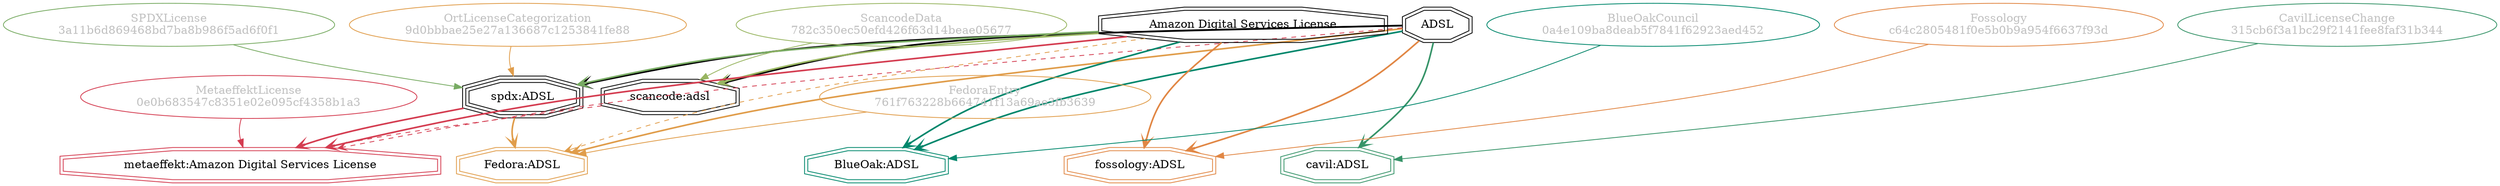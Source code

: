 strict digraph {
    node [shape=box];
    graph [splines=curved];
    26 [label="SPDXLicense\n3a11b6d869468bd7ba8b986f5ad6f0f1"
       ,fontcolor=gray
       ,color="#78ab63"
       ,fillcolor="beige;1"
       ,shape=ellipse];
    27 [label="spdx:ADSL"
       ,shape=tripleoctagon];
    28 [label=ADSL
       ,shape=doubleoctagon];
    29 [label="Amazon Digital Services License"
       ,shape=doubleoctagon];
    5289 [label="FedoraEntry\n761f763228b664741f13a69ae3fb3639"
         ,fontcolor=gray
         ,color="#e09d4b"
         ,fillcolor="beige;1"
         ,shape=ellipse];
    5290 [label="Fedora:ADSL"
         ,color="#e09d4b"
         ,shape=doubleoctagon];
    8142 [label="BlueOakCouncil\n0a4e109ba8deab5f7841f62923aed452"
         ,fontcolor=gray
         ,color="#00876c"
         ,fillcolor="beige;1"
         ,shape=ellipse];
    8143 [label="BlueOak:ADSL"
         ,color="#00876c"
         ,shape=doubleoctagon];
    10847 [label="ScancodeData\n782c350ec50efd426f63d14beae05677"
          ,fontcolor=gray
          ,color="#98b561"
          ,fillcolor="beige;1"
          ,shape=ellipse];
    10848 [label="scancode:adsl"
          ,shape=doubleoctagon];
    27195 [label="Fossology\nc64c2805481f0e5b0b9a954f6637f93d"
          ,fontcolor=gray
          ,color="#e18745"
          ,fillcolor="beige;1"
          ,shape=ellipse];
    27196 [label="fossology:ADSL"
          ,color="#e18745"
          ,shape=doubleoctagon];
    27976 [label="OrtLicenseCategorization\n9d0bbbae25e27a136687c1253841fe88"
          ,fontcolor=gray
          ,color="#e09d4b"
          ,fillcolor="beige;1"
          ,shape=ellipse];
    35828 [label="CavilLicenseChange\n315cb6f3a1bc29f2141fee8faf31b344"
          ,fontcolor=gray
          ,color="#379469"
          ,fillcolor="beige;1"
          ,shape=ellipse];
    35829 [label="cavil:ADSL"
          ,color="#379469"
          ,shape=doubleoctagon];
    38295 [label="MetaeffektLicense\n0e0b683547c8351e02e095cf4358b1a3"
          ,fontcolor=gray
          ,color="#d43d51"
          ,fillcolor="beige;1"
          ,shape=ellipse];
    38296 [label="metaeffekt:Amazon Digital Services License"
          ,color="#d43d51"
          ,shape=doubleoctagon];
    26 -> 27 [weight=0.5
             ,color="#78ab63"];
    27 -> 5290 [style=bold
               ,arrowhead=vee
               ,weight=0.7
               ,color="#e09d4b"];
    27 -> 38296 [style=bold
                ,arrowhead=vee
                ,weight=0.7
                ,color="#d43d51"];
    28 -> 27 [style=bold
             ,arrowhead=vee
             ,weight=0.7];
    28 -> 5290 [style=bold
               ,arrowhead=vee
               ,weight=0.7
               ,color="#e09d4b"];
    28 -> 5290 [style=bold
               ,arrowhead=vee
               ,weight=0.7
               ,color="#e09d4b"];
    28 -> 8143 [style=bold
               ,arrowhead=vee
               ,weight=0.7
               ,color="#00876c"];
    28 -> 10848 [style=bold
                ,arrowhead=vee
                ,weight=0.7];
    28 -> 27196 [style=bold
                ,arrowhead=vee
                ,weight=0.7
                ,color="#e18745"];
    28 -> 35829 [style=bold
                ,arrowhead=vee
                ,weight=0.7
                ,color="#379469"];
    28 -> 35829 [style=bold
                ,arrowhead=vee
                ,weight=0.7
                ,color="#379469"];
    28 -> 38296 [style=dashed
                ,arrowhead=vee
                ,weight=0.5
                ,color="#d43d51"];
    29 -> 27 [style=bold
             ,arrowhead=vee
             ,weight=0.7
             ,color="#78ab63"];
    29 -> 5290 [style=dashed
               ,arrowhead=vee
               ,weight=0.5
               ,color="#e09d4b"];
    29 -> 8143 [style=bold
               ,arrowhead=vee
               ,weight=0.7
               ,color="#00876c"];
    29 -> 10848 [style=bold
                ,arrowhead=vee
                ,weight=0.7
                ,color="#98b561"];
    29 -> 27196 [style=bold
                ,arrowhead=vee
                ,weight=0.7
                ,color="#e18745"];
    29 -> 38296 [style=bold
                ,arrowhead=vee
                ,weight=0.7
                ,color="#d43d51"];
    29 -> 38296 [style=bold
                ,arrowhead=vee
                ,weight=0.7
                ,color="#d43d51"];
    5289 -> 5290 [weight=0.5
                 ,color="#e09d4b"];
    8142 -> 8143 [weight=0.5
                 ,color="#00876c"];
    10847 -> 10848 [weight=0.5
                   ,color="#98b561"];
    10848 -> 38296 [style=dashed
                   ,arrowhead=vee
                   ,weight=0.5
                   ,color="#d43d51"];
    27195 -> 27196 [weight=0.5
                   ,color="#e18745"];
    27976 -> 27 [weight=0.5
                ,color="#e09d4b"];
    35828 -> 35829 [weight=0.5
                   ,color="#379469"];
    38295 -> 38296 [weight=0.5
                   ,color="#d43d51"];
}
